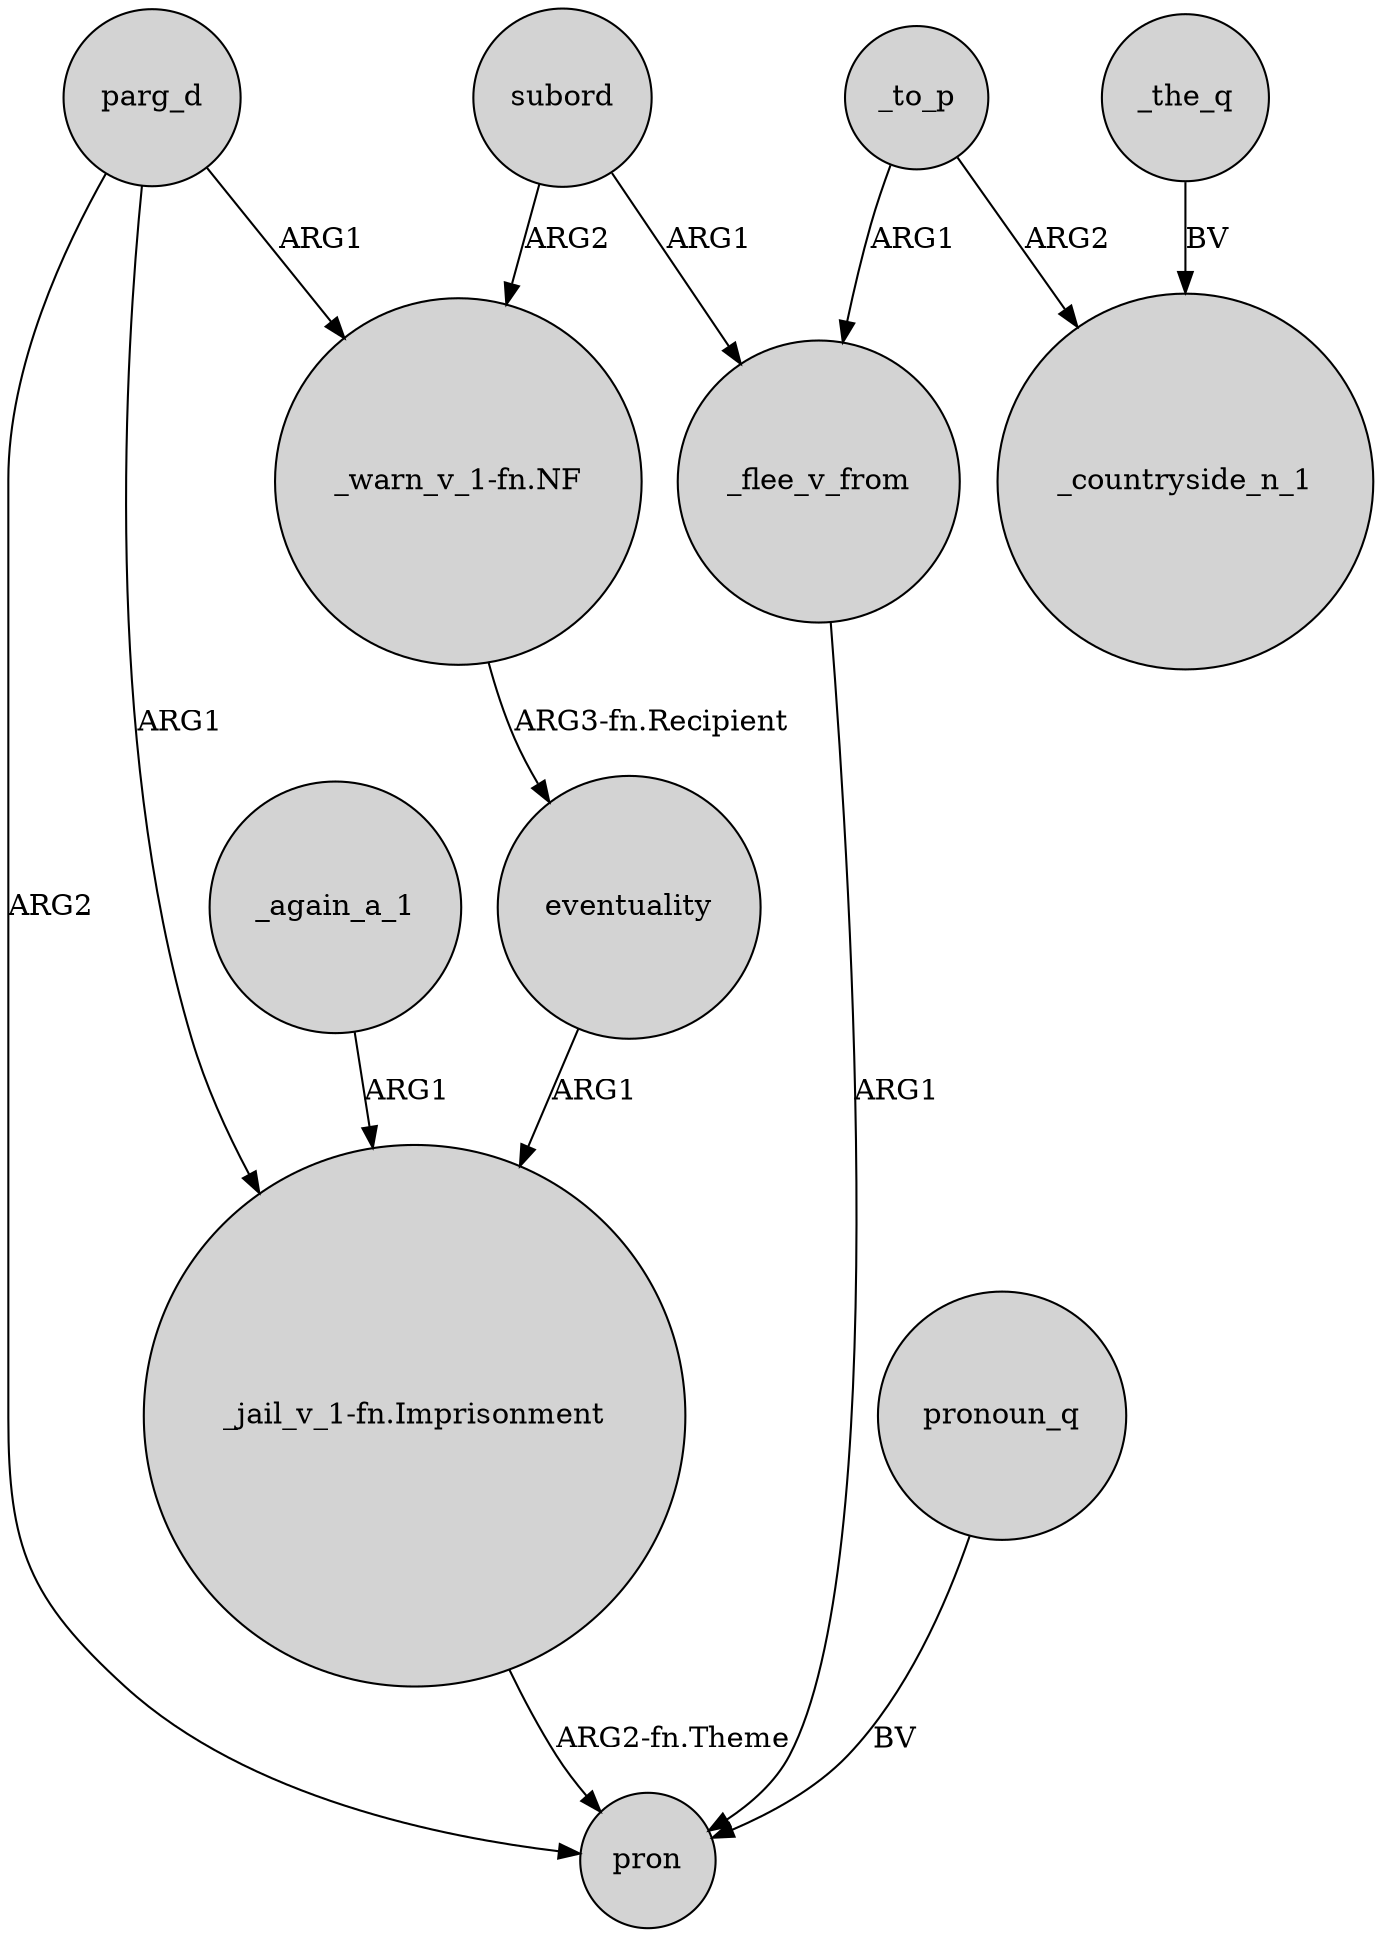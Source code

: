 digraph {
	node [shape=circle style=filled]
	parg_d -> "_warn_v_1-fn.NF" [label=ARG1]
	parg_d -> "_jail_v_1-fn.Imprisonment" [label=ARG1]
	subord -> _flee_v_from [label=ARG1]
	_flee_v_from -> pron [label=ARG1]
	_the_q -> _countryside_n_1 [label=BV]
	"_warn_v_1-fn.NF" -> eventuality [label="ARG3-fn.Recipient"]
	subord -> "_warn_v_1-fn.NF" [label=ARG2]
	_to_p -> _flee_v_from [label=ARG1]
	eventuality -> "_jail_v_1-fn.Imprisonment" [label=ARG1]
	_to_p -> _countryside_n_1 [label=ARG2]
	"_jail_v_1-fn.Imprisonment" -> pron [label="ARG2-fn.Theme"]
	parg_d -> pron [label=ARG2]
	_again_a_1 -> "_jail_v_1-fn.Imprisonment" [label=ARG1]
	pronoun_q -> pron [label=BV]
}
